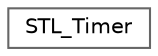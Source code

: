 digraph "类继承关系图"
{
 // LATEX_PDF_SIZE
  bgcolor="transparent";
  edge [fontname=Helvetica,fontsize=10,labelfontname=Helvetica,labelfontsize=10];
  node [fontname=Helvetica,fontsize=10,shape=box,height=0.2,width=0.4];
  rankdir="LR";
  Node0 [id="Node000000",label="STL_Timer",height=0.2,width=0.4,color="grey40", fillcolor="white", style="filled",URL="$class_s_t_l___timer.html",tooltip=" "];
}
